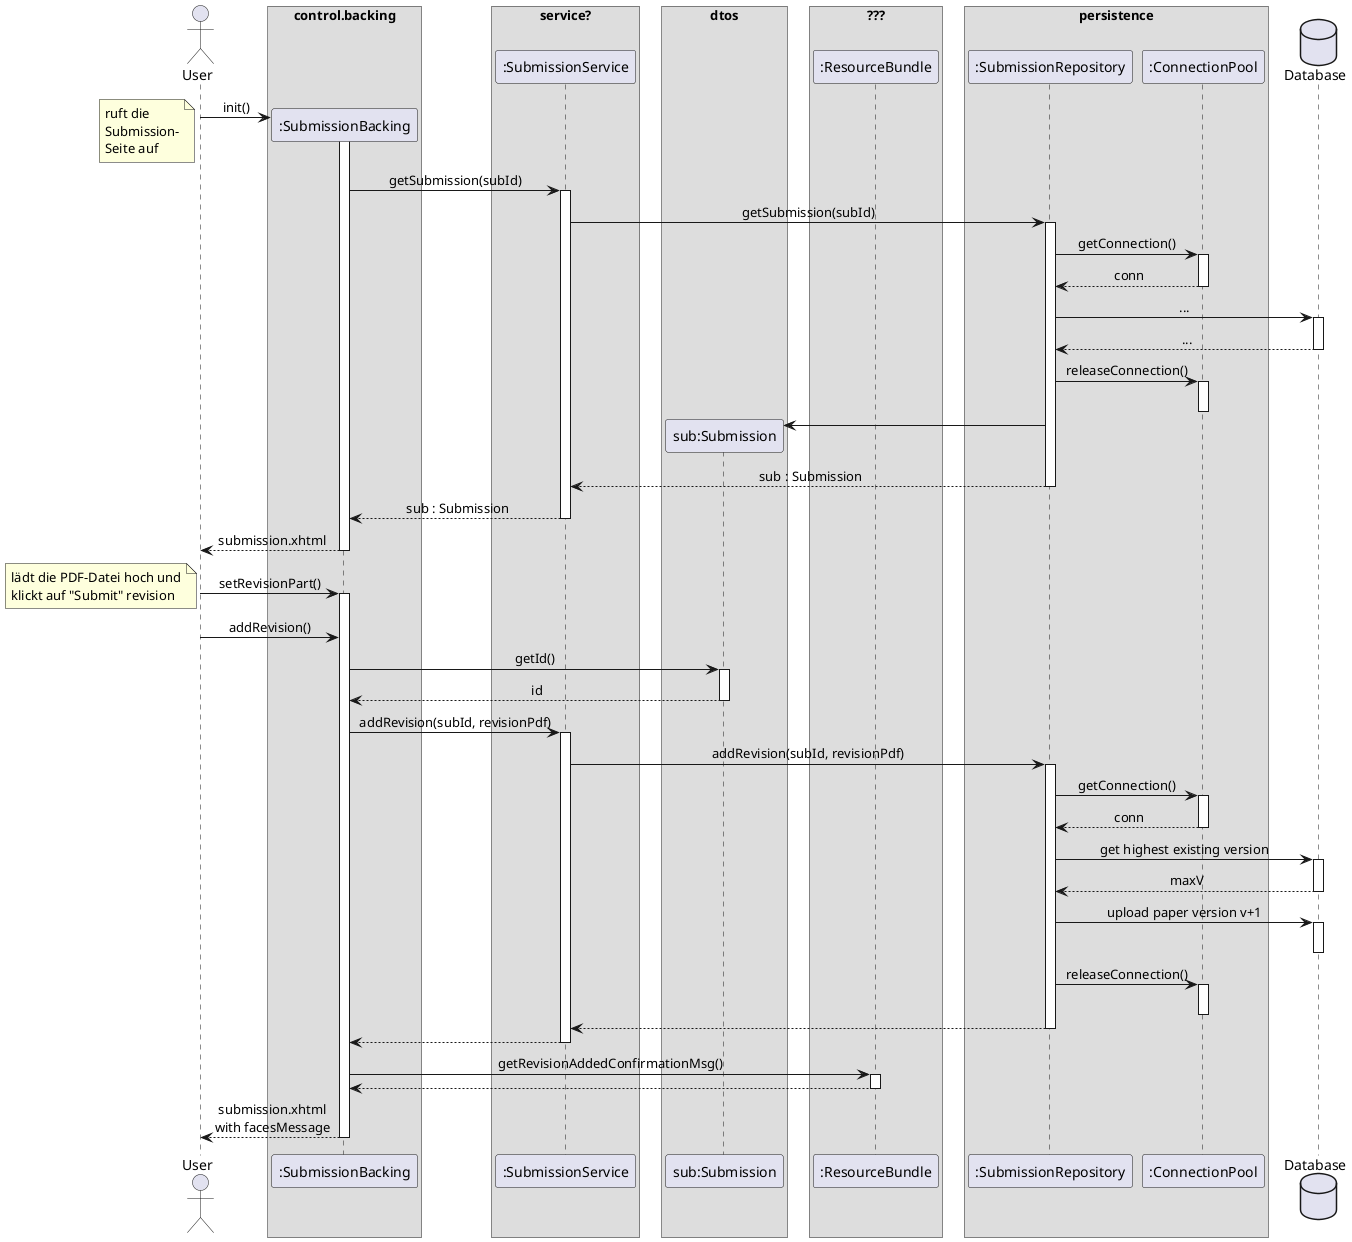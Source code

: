@startuml
'https://plantuml.com/sequence-diagram

'!theme aws-orange
skinparam sequenceMessageAlign center
skinparam BoxPadding 10
'autonumber
'autoactivate on
'hide footbox

actor User as user

box "control.backing"
    participant ":SubmissionBacking" as subBacking
end box
box "service?"
    participant ":SubmissionService" as subService
end box
box "dtos"
    participant "sub:Submission" as sub
end box
box "???"
    participant ":ResourceBundle" as rscBundle
end box
box persistence
    participant ":SubmissionRepository" as subRepo
    participant ":ConnectionPool" as connPool
end box
database "Database" as db

user -> subBacking ** : init()
note left
    ruft die
    Submission-
    Seite auf
end note
activate subBacking
    subBacking -> subService : getSubmission(subId)
    activate subService
        subService -> subRepo : getSubmission(subId)
        activate subRepo
            subRepo -> connPool : getConnection()
            activate connPool
            return conn
            subRepo -> db : ...
            activate db
                return ...
                subRepo -> connPool : releaseConnection()
                    activate connPool
                    deactivate connPool
                create sub
                subRepo -> sub
        return sub : Submission
    return sub : Submission
return submission.xhtml

user -> subBacking : setRevisionPart()
activate subBacking
    note left
        lädt die PDF-Datei hoch und
        klickt auf "Submit" revision
    end note
    user -> subBacking : addRevision()
    subBacking -> sub : getId()
    activate sub
    return id

    subBacking -> subService : addRevision(subId, revisionPdf)
    activate subService
        subService -> subRepo : addRevision(subId, revisionPdf)
        activate subRepo
            subRepo -> connPool : getConnection()
            activate connPool
            return conn
            subRepo -> db : get highest existing version
            activate db
            return maxV
            subRepo -> db : upload paper version v+1
            activate db
            deactivate db
            subRepo -> connPool : releaseConnection()
            activate connPool
            deactivate connPool
        return
    return

    subBacking -> rscBundle : getRevisionAddedConfirmationMsg()
    activate rscBundle
    return

return submission.xhtml\nwith facesMessage




@enduml